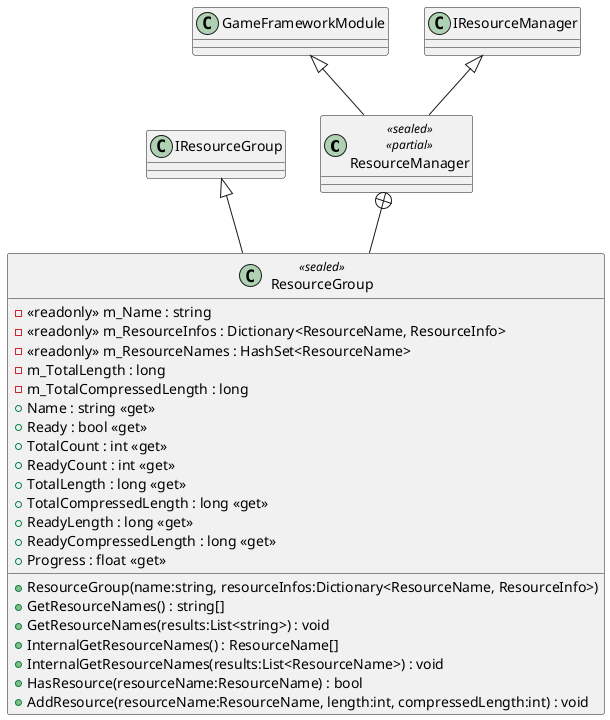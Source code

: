 @startuml
class ResourceManager <<sealed>> <<partial>> {
}
class ResourceGroup <<sealed>> {
    - <<readonly>> m_Name : string
    - <<readonly>> m_ResourceInfos : Dictionary<ResourceName, ResourceInfo>
    - <<readonly>> m_ResourceNames : HashSet<ResourceName>
    - m_TotalLength : long
    - m_TotalCompressedLength : long
    + ResourceGroup(name:string, resourceInfos:Dictionary<ResourceName, ResourceInfo>)
    + Name : string <<get>>
    + Ready : bool <<get>>
    + TotalCount : int <<get>>
    + ReadyCount : int <<get>>
    + TotalLength : long <<get>>
    + TotalCompressedLength : long <<get>>
    + ReadyLength : long <<get>>
    + ReadyCompressedLength : long <<get>>
    + Progress : float <<get>>
    + GetResourceNames() : string[]
    + GetResourceNames(results:List<string>) : void
    + InternalGetResourceNames() : ResourceName[]
    + InternalGetResourceNames(results:List<ResourceName>) : void
    + HasResource(resourceName:ResourceName) : bool
    + AddResource(resourceName:ResourceName, length:int, compressedLength:int) : void
}
GameFrameworkModule <|-- ResourceManager
IResourceManager <|-- ResourceManager
ResourceManager +-- ResourceGroup
IResourceGroup <|-- ResourceGroup
@enduml
